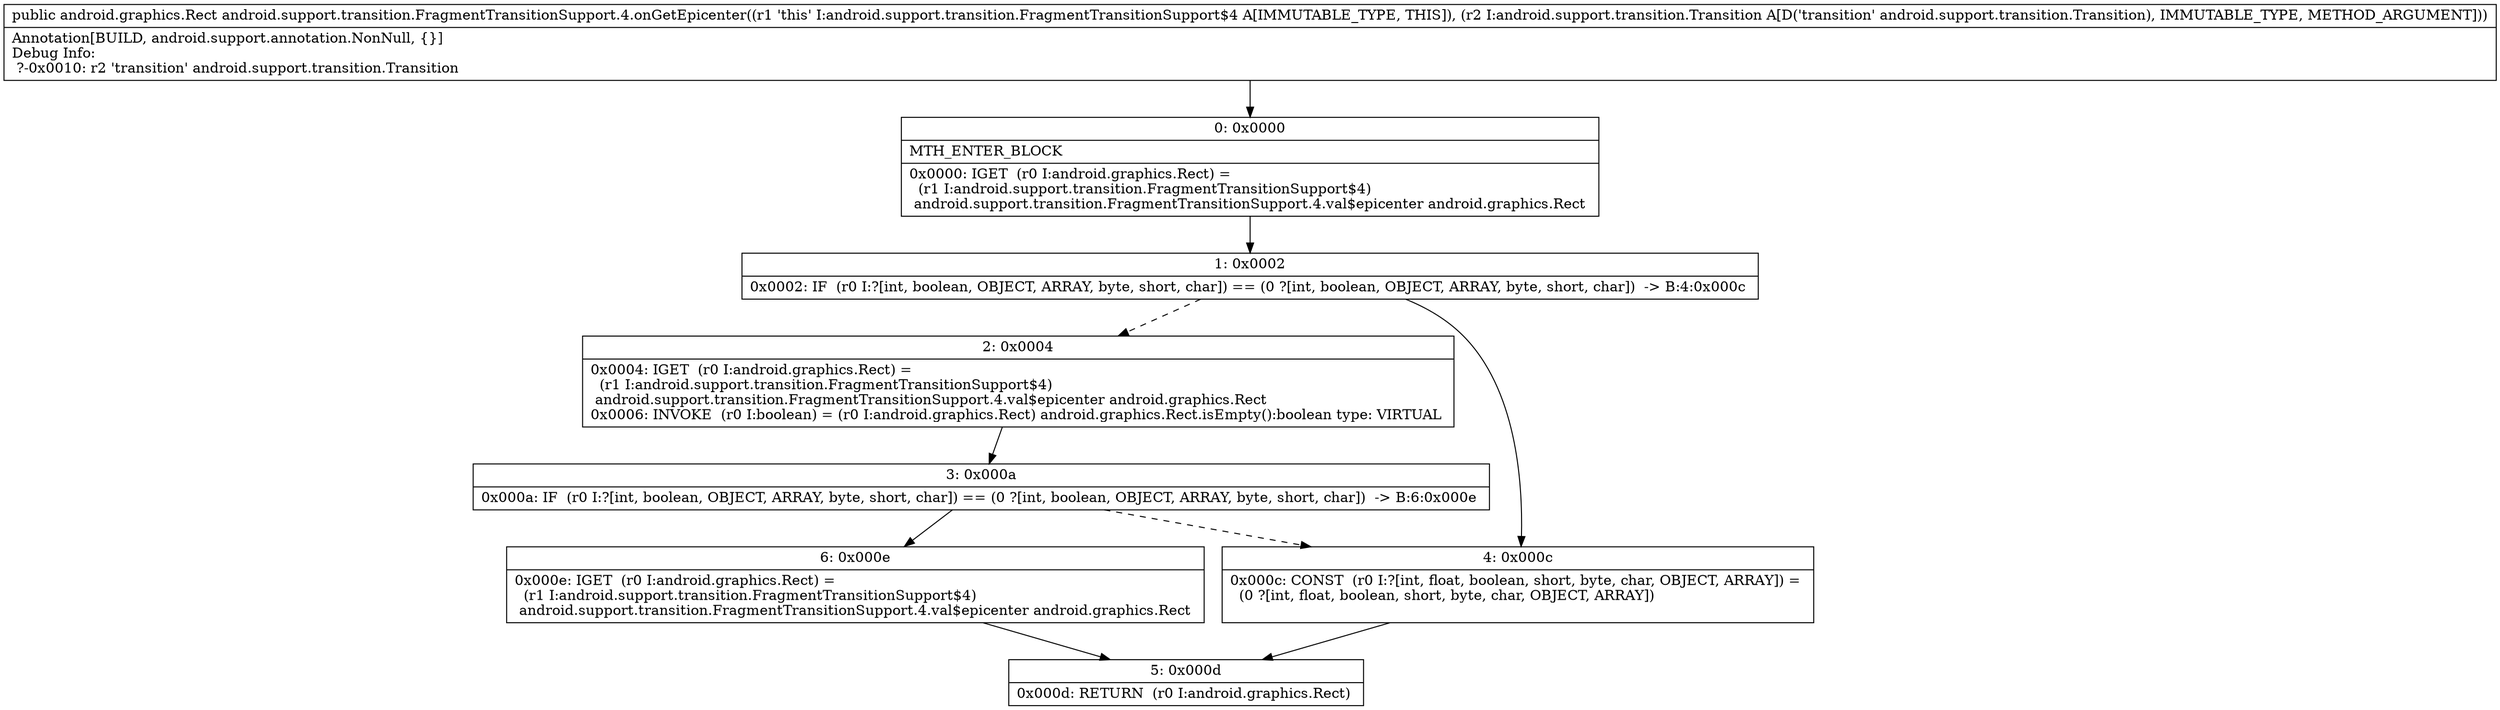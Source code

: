 digraph "CFG forandroid.support.transition.FragmentTransitionSupport.4.onGetEpicenter(Landroid\/support\/transition\/Transition;)Landroid\/graphics\/Rect;" {
Node_0 [shape=record,label="{0\:\ 0x0000|MTH_ENTER_BLOCK\l|0x0000: IGET  (r0 I:android.graphics.Rect) = \l  (r1 I:android.support.transition.FragmentTransitionSupport$4)\l android.support.transition.FragmentTransitionSupport.4.val$epicenter android.graphics.Rect \l}"];
Node_1 [shape=record,label="{1\:\ 0x0002|0x0002: IF  (r0 I:?[int, boolean, OBJECT, ARRAY, byte, short, char]) == (0 ?[int, boolean, OBJECT, ARRAY, byte, short, char])  \-\> B:4:0x000c \l}"];
Node_2 [shape=record,label="{2\:\ 0x0004|0x0004: IGET  (r0 I:android.graphics.Rect) = \l  (r1 I:android.support.transition.FragmentTransitionSupport$4)\l android.support.transition.FragmentTransitionSupport.4.val$epicenter android.graphics.Rect \l0x0006: INVOKE  (r0 I:boolean) = (r0 I:android.graphics.Rect) android.graphics.Rect.isEmpty():boolean type: VIRTUAL \l}"];
Node_3 [shape=record,label="{3\:\ 0x000a|0x000a: IF  (r0 I:?[int, boolean, OBJECT, ARRAY, byte, short, char]) == (0 ?[int, boolean, OBJECT, ARRAY, byte, short, char])  \-\> B:6:0x000e \l}"];
Node_4 [shape=record,label="{4\:\ 0x000c|0x000c: CONST  (r0 I:?[int, float, boolean, short, byte, char, OBJECT, ARRAY]) = \l  (0 ?[int, float, boolean, short, byte, char, OBJECT, ARRAY])\l \l}"];
Node_5 [shape=record,label="{5\:\ 0x000d|0x000d: RETURN  (r0 I:android.graphics.Rect) \l}"];
Node_6 [shape=record,label="{6\:\ 0x000e|0x000e: IGET  (r0 I:android.graphics.Rect) = \l  (r1 I:android.support.transition.FragmentTransitionSupport$4)\l android.support.transition.FragmentTransitionSupport.4.val$epicenter android.graphics.Rect \l}"];
MethodNode[shape=record,label="{public android.graphics.Rect android.support.transition.FragmentTransitionSupport.4.onGetEpicenter((r1 'this' I:android.support.transition.FragmentTransitionSupport$4 A[IMMUTABLE_TYPE, THIS]), (r2 I:android.support.transition.Transition A[D('transition' android.support.transition.Transition), IMMUTABLE_TYPE, METHOD_ARGUMENT]))  | Annotation[BUILD, android.support.annotation.NonNull, \{\}]\lDebug Info:\l  ?\-0x0010: r2 'transition' android.support.transition.Transition\l}"];
MethodNode -> Node_0;
Node_0 -> Node_1;
Node_1 -> Node_2[style=dashed];
Node_1 -> Node_4;
Node_2 -> Node_3;
Node_3 -> Node_4[style=dashed];
Node_3 -> Node_6;
Node_4 -> Node_5;
Node_6 -> Node_5;
}

